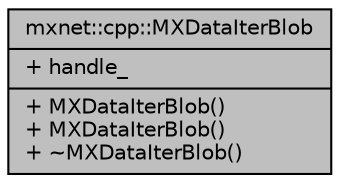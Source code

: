 digraph "mxnet::cpp::MXDataIterBlob"
{
  edge [fontname="Helvetica",fontsize="10",labelfontname="Helvetica",labelfontsize="10"];
  node [fontname="Helvetica",fontsize="10",shape=record];
  Node1 [label="{mxnet::cpp::MXDataIterBlob\n|+ handle_\l|+ MXDataIterBlob()\l+ MXDataIterBlob()\l+ ~MXDataIterBlob()\l}",height=0.2,width=0.4,color="black", fillcolor="grey75", style="filled", fontcolor="black"];
}
